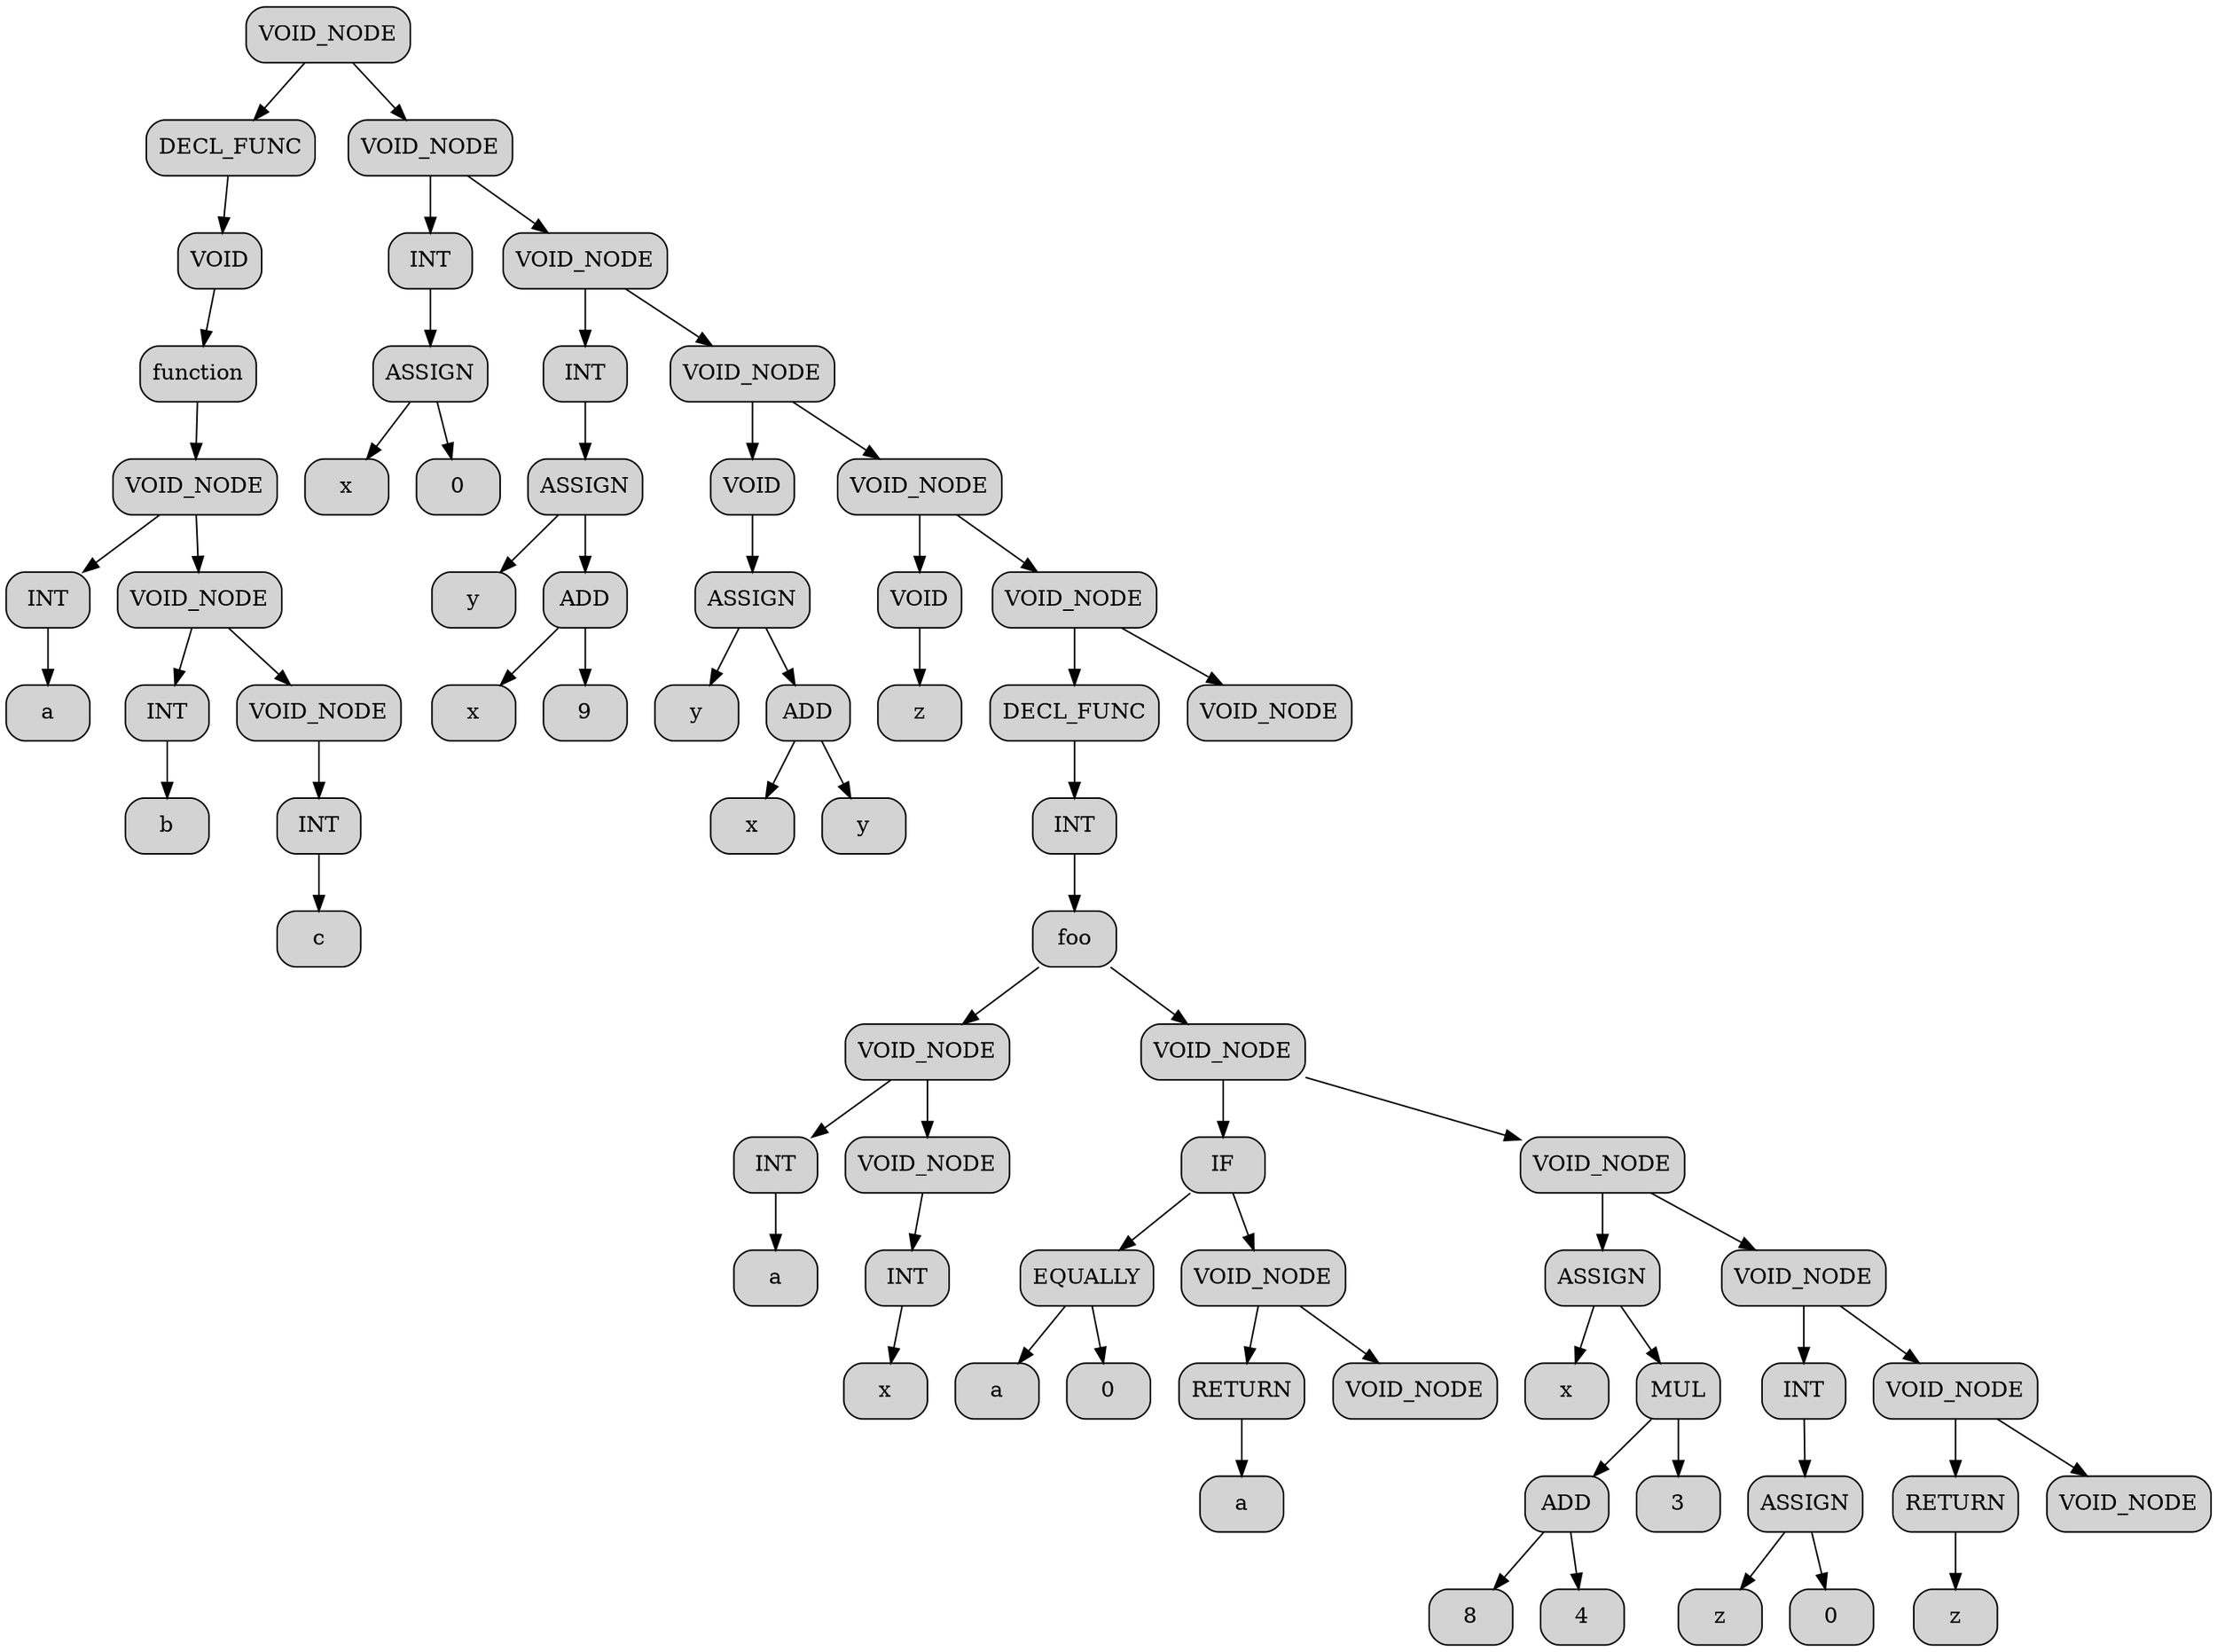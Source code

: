 digraph list{
rankdir = HR
node000002380a1b1590 [shape=Mrecord, style="filled",  label = "VOID_NODE"]
node000002380a1b15d0 [shape=Mrecord, style="filled",  label = "DECL_FUNC"]
node000002380a1b1610 [shape=Mrecord, style="filled",  label = "VOID"]
node000002380a1b1650 [shape=Mrecord, style="filled",  label = "function"]
node000002380a1b1690 [shape=Mrecord, style="filled",  label = "VOID_NODE"]
node000002380a1b16d0 [shape=Mrecord, style="filled",  label = "INT"]
node000002380a1b1710 [shape=Mrecord, style="filled",  label = "a"]
node000002380a1b1750 [shape=Mrecord, style="filled",  label = "VOID_NODE"]
node000002380a1b1790 [shape=Mrecord, style="filled",  label = "INT"]
node000002380a1b17d0 [shape=Mrecord, style="filled",  label = "b"]
node000002380a1b1810 [shape=Mrecord, style="filled",  label = "VOID_NODE"]
node000002380a1b1850 [shape=Mrecord, style="filled",  label = "INT"]
node000002380a1b1890 [shape=Mrecord, style="filled",  label = "c"]
node000002380a1b18d0 [shape=Mrecord, style="filled",  label = "VOID_NODE"]
node000002380a1b1910 [shape=Mrecord, style="filled",  label = "INT"]
node000002380a1b1990 [shape=Mrecord, style="filled",  label = "ASSIGN"]
node000002380a1b1950 [shape=Mrecord, style="filled",  label = "x"]
node000002380a1b6980 [shape=Mrecord, style="filled",  label = "0"]
node000002380a1b6ac0 [shape=Mrecord, style="filled",  label = "VOID_NODE"]
node000002380a1b6a40 [shape=Mrecord, style="filled",  label = "INT"]
node000002380a1b6b00 [shape=Mrecord, style="filled",  label = "ASSIGN"]
node000002380a1b6940 [shape=Mrecord, style="filled",  label = "y"]
node000002380a1b69c0 [shape=Mrecord, style="filled",  label = "ADD"]
node000002380a1b6e40 [shape=Mrecord, style="filled",  label = "x"]
node000002380a1b6c80 [shape=Mrecord, style="filled",  label = "9"]
node000002380a1b6a00 [shape=Mrecord, style="filled",  label = "VOID_NODE"]
node000002380a1b6fc0 [shape=Mrecord, style="filled",  label = "VOID"]
node000002380a1b6a80 [shape=Mrecord, style="filled",  label = "ASSIGN"]
node000002380a1b6e80 [shape=Mrecord, style="filled",  label = "y"]
node000002380a1b6cc0 [shape=Mrecord, style="filled",  label = "ADD"]
node000002380a1b6c00 [shape=Mrecord, style="filled",  label = "x"]
node000002380a1b6dc0 [shape=Mrecord, style="filled",  label = "y"]
node000002380a1b6ec0 [shape=Mrecord, style="filled",  label = "VOID_NODE"]
node000002380a1b6f00 [shape=Mrecord, style="filled",  label = "VOID"]
node000002380a1b6b40 [shape=Mrecord, style="filled",  label = "z"]
node000002380a1b6b80 [shape=Mrecord, style="filled",  label = "VOID_NODE"]
node000002380a1b6f40 [shape=Mrecord, style="filled",  label = "DECL_FUNC"]
node000002380a1b6d00 [shape=Mrecord, style="filled",  label = "INT"]
node000002380a1b6bc0 [shape=Mrecord, style="filled",  label = "foo"]
node000002380a1b6f80 [shape=Mrecord, style="filled",  label = "VOID_NODE"]
node000002380a1b6c40 [shape=Mrecord, style="filled",  label = "INT"]
node000002380a1b6880 [shape=Mrecord, style="filled",  label = "a"]
node000002380a1b6d80 [shape=Mrecord, style="filled",  label = "VOID_NODE"]
node000002380a1b6d40 [shape=Mrecord, style="filled",  label = "INT"]
node000002380a1b6e00 [shape=Mrecord, style="filled",  label = "x"]
node000002380a1b68c0 [shape=Mrecord, style="filled",  label = "VOID_NODE"]
node000002380a1b6900 [shape=Mrecord, style="filled",  label = "IF"]
node000002380a1b83d0 [shape=Mrecord, style="filled",  label = "EQUALLY"]
node000002380a1b7f10 [shape=Mrecord, style="filled",  label = "a"]
node000002380a1b80d0 [shape=Mrecord, style="filled",  label = "0"]
node000002380a1b7cd0 [shape=Mrecord, style="filled",  label = "VOID_NODE"]
node000002380a1b7e10 [shape=Mrecord, style="filled",  label = "RETURN"]
node000002380a1b7e50 [shape=Mrecord, style="filled",  label = "a"]
node000002380a1b7790 [shape=Mrecord, style="filled",  label = "VOID_NODE"]
node000002380a1b7b90 [shape=Mrecord, style="filled",  label = "VOID_NODE"]
node000002380a1b7a10 [shape=Mrecord, style="filled",  label = "ASSIGN"]
node000002380a1b7590 [shape=Mrecord, style="filled",  label = "x"]
node000002380a1b8310 [shape=Mrecord, style="filled",  label = "MUL"]
node000002380a1b7850 [shape=Mrecord, style="filled",  label = "ADD"]
node000002380a1b7d10 [shape=Mrecord, style="filled",  label = "8"]
node000002380a1b75d0 [shape=Mrecord, style="filled",  label = "4"]
node000002380a1b7c90 [shape=Mrecord, style="filled",  label = "3"]
node000002380a1b7a50 [shape=Mrecord, style="filled",  label = "VOID_NODE"]
node000002380a1b7950 [shape=Mrecord, style="filled",  label = "INT"]
node000002380a1b7990 [shape=Mrecord, style="filled",  label = "ASSIGN"]
node000002380a1b8010 [shape=Mrecord, style="filled",  label = "z"]
node000002380a1b7690 [shape=Mrecord, style="filled",  label = "0"]
node000002380a1b7550 [shape=Mrecord, style="filled",  label = "VOID_NODE"]
node000002380a1b77d0 [shape=Mrecord, style="filled",  label = "RETURN"]
node000002380a1b7d90 [shape=Mrecord, style="filled",  label = "z"]
node000002380a1b7a90 [shape=Mrecord, style="filled",  label = "VOID_NODE"]
node000002380a1b7b50 [shape=Mrecord, style="filled",  label = "VOID_NODE"]
edge[color=black]
node000002380a1b1590->node000002380a1b15d0
node000002380a1b15d0->node000002380a1b1610
node000002380a1b1610->node000002380a1b1650
node000002380a1b1650->node000002380a1b1690
node000002380a1b1690->node000002380a1b16d0
node000002380a1b16d0->node000002380a1b1710
node000002380a1b1690->node000002380a1b1750
node000002380a1b1750->node000002380a1b1790
node000002380a1b1790->node000002380a1b17d0
node000002380a1b1750->node000002380a1b1810
node000002380a1b1810->node000002380a1b1850
node000002380a1b1850->node000002380a1b1890
node000002380a1b1590->node000002380a1b18d0
node000002380a1b18d0->node000002380a1b1910
node000002380a1b1910->node000002380a1b1990
node000002380a1b1990->node000002380a1b1950
node000002380a1b1990->node000002380a1b6980
node000002380a1b18d0->node000002380a1b6ac0
node000002380a1b6ac0->node000002380a1b6a40
node000002380a1b6a40->node000002380a1b6b00
node000002380a1b6b00->node000002380a1b6940
node000002380a1b6b00->node000002380a1b69c0
node000002380a1b69c0->node000002380a1b6e40
node000002380a1b69c0->node000002380a1b6c80
node000002380a1b6ac0->node000002380a1b6a00
node000002380a1b6a00->node000002380a1b6fc0
node000002380a1b6fc0->node000002380a1b6a80
node000002380a1b6a80->node000002380a1b6e80
node000002380a1b6a80->node000002380a1b6cc0
node000002380a1b6cc0->node000002380a1b6c00
node000002380a1b6cc0->node000002380a1b6dc0
node000002380a1b6a00->node000002380a1b6ec0
node000002380a1b6ec0->node000002380a1b6f00
node000002380a1b6f00->node000002380a1b6b40
node000002380a1b6ec0->node000002380a1b6b80
node000002380a1b6b80->node000002380a1b6f40
node000002380a1b6f40->node000002380a1b6d00
node000002380a1b6d00->node000002380a1b6bc0
node000002380a1b6bc0->node000002380a1b6f80
node000002380a1b6f80->node000002380a1b6c40
node000002380a1b6c40->node000002380a1b6880
node000002380a1b6f80->node000002380a1b6d80
node000002380a1b6d80->node000002380a1b6d40
node000002380a1b6d40->node000002380a1b6e00
node000002380a1b6bc0->node000002380a1b68c0
node000002380a1b68c0->node000002380a1b6900
node000002380a1b6900->node000002380a1b83d0
node000002380a1b83d0->node000002380a1b7f10
node000002380a1b83d0->node000002380a1b80d0
node000002380a1b6900->node000002380a1b7cd0
node000002380a1b7cd0->node000002380a1b7e10
node000002380a1b7e10->node000002380a1b7e50
node000002380a1b7cd0->node000002380a1b7790
node000002380a1b68c0->node000002380a1b7b90
node000002380a1b7b90->node000002380a1b7a10
node000002380a1b7a10->node000002380a1b7590
node000002380a1b7a10->node000002380a1b8310
node000002380a1b8310->node000002380a1b7850
node000002380a1b7850->node000002380a1b7d10
node000002380a1b7850->node000002380a1b75d0
node000002380a1b8310->node000002380a1b7c90
node000002380a1b7b90->node000002380a1b7a50
node000002380a1b7a50->node000002380a1b7950
node000002380a1b7950->node000002380a1b7990
node000002380a1b7990->node000002380a1b8010
node000002380a1b7990->node000002380a1b7690
node000002380a1b7a50->node000002380a1b7550
node000002380a1b7550->node000002380a1b77d0
node000002380a1b77d0->node000002380a1b7d90
node000002380a1b7550->node000002380a1b7a90
node000002380a1b6b80->node000002380a1b7b50
}
